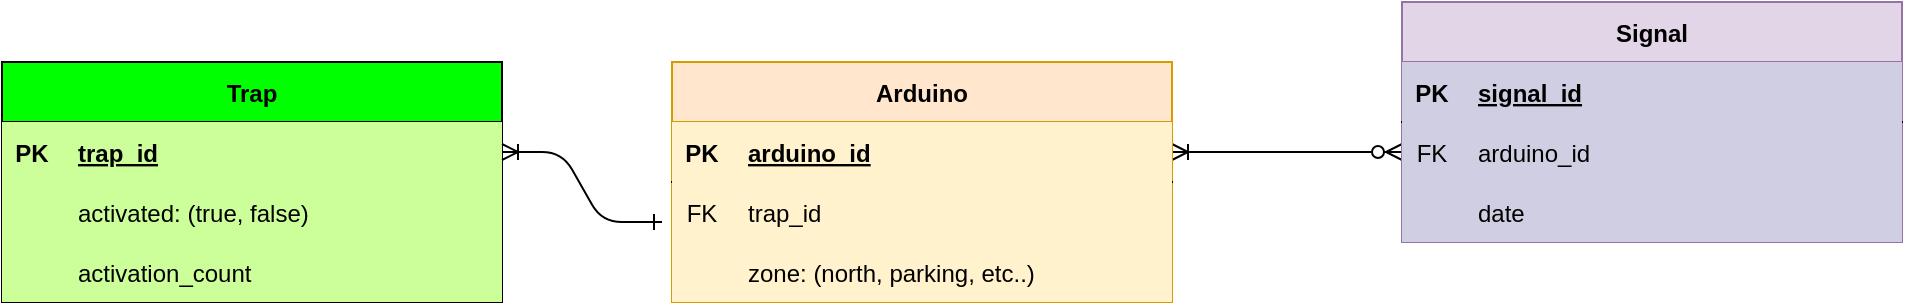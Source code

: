 <mxfile version="14.8.4" type="github">
  <diagram id="R2lEEEUBdFMjLlhIrx00" name="Page-1">
    <mxGraphModel dx="868" dy="482" grid="1" gridSize="10" guides="1" tooltips="1" connect="1" arrows="1" fold="1" page="1" pageScale="1" pageWidth="850" pageHeight="1100" math="0" shadow="0" extFonts="Permanent Marker^https://fonts.googleapis.com/css?family=Permanent+Marker">
      <root>
        <mxCell id="0" />
        <mxCell id="1" parent="0" />
        <mxCell id="C-vyLk0tnHw3VtMMgP7b-12" value="" style="edgeStyle=entityRelationEdgeStyle;endArrow=ERzeroToMany;startArrow=ERoneToMany;endFill=1;startFill=0;entryX=0;entryY=0.5;entryDx=0;entryDy=0;exitX=1;exitY=0.5;exitDx=0;exitDy=0;" parent="1" source="FQOK1bycxsz6MAxDcmq3-2" target="1sQJ_mA0ylXvRGgsxD1S-5" edge="1">
          <mxGeometry width="100" height="100" relative="1" as="geometry">
            <mxPoint x="400" y="180" as="sourcePoint" />
            <mxPoint x="560" y="220" as="targetPoint" />
          </mxGeometry>
        </mxCell>
        <mxCell id="C-vyLk0tnHw3VtMMgP7b-2" value="Trap" style="shape=table;startSize=30;container=1;collapsible=1;childLayout=tableLayout;fixedRows=1;rowLines=0;fontStyle=1;align=center;resizeLast=1;fillColor=#00FF00;" parent="1" vertex="1">
          <mxGeometry x="90" y="120" width="250" height="120" as="geometry" />
        </mxCell>
        <mxCell id="C-vyLk0tnHw3VtMMgP7b-3" value="" style="shape=partialRectangle;collapsible=0;dropTarget=0;pointerEvents=0;fillColor=none;points=[[0,0.5],[1,0.5]];portConstraint=eastwest;top=0;left=0;right=0;bottom=1;" parent="C-vyLk0tnHw3VtMMgP7b-2" vertex="1">
          <mxGeometry y="30" width="250" height="30" as="geometry" />
        </mxCell>
        <mxCell id="C-vyLk0tnHw3VtMMgP7b-4" value="PK" style="shape=partialRectangle;overflow=hidden;connectable=0;fillColor=#CCFF99;top=0;left=0;bottom=0;right=0;fontStyle=1;" parent="C-vyLk0tnHw3VtMMgP7b-3" vertex="1">
          <mxGeometry width="30" height="30" as="geometry" />
        </mxCell>
        <mxCell id="C-vyLk0tnHw3VtMMgP7b-5" value="trap_id" style="shape=partialRectangle;overflow=hidden;connectable=0;fillColor=#CCFF99;top=0;left=0;bottom=0;right=0;align=left;spacingLeft=6;fontStyle=5;" parent="C-vyLk0tnHw3VtMMgP7b-3" vertex="1">
          <mxGeometry x="30" width="220" height="30" as="geometry" />
        </mxCell>
        <mxCell id="1sQJ_mA0ylXvRGgsxD1S-29" value="" style="shape=partialRectangle;collapsible=0;dropTarget=0;pointerEvents=0;fillColor=none;points=[[0,0.5],[1,0.5]];portConstraint=eastwest;top=0;left=0;right=0;bottom=0;" parent="C-vyLk0tnHw3VtMMgP7b-2" vertex="1">
          <mxGeometry y="60" width="250" height="30" as="geometry" />
        </mxCell>
        <mxCell id="1sQJ_mA0ylXvRGgsxD1S-30" value="" style="shape=partialRectangle;overflow=hidden;connectable=0;fillColor=#CCFF99;top=0;left=0;bottom=0;right=0;" parent="1sQJ_mA0ylXvRGgsxD1S-29" vertex="1">
          <mxGeometry width="30" height="30" as="geometry" />
        </mxCell>
        <mxCell id="1sQJ_mA0ylXvRGgsxD1S-31" value="activated: (true, false)" style="shape=partialRectangle;overflow=hidden;connectable=0;fillColor=#CCFF99;top=0;left=0;bottom=0;right=0;align=left;spacingLeft=6;" parent="1sQJ_mA0ylXvRGgsxD1S-29" vertex="1">
          <mxGeometry x="30" width="220" height="30" as="geometry" />
        </mxCell>
        <mxCell id="1sQJ_mA0ylXvRGgsxD1S-32" value="" style="shape=partialRectangle;collapsible=0;dropTarget=0;pointerEvents=0;fillColor=none;points=[[0,0.5],[1,0.5]];portConstraint=eastwest;top=0;left=0;right=0;bottom=0;" parent="C-vyLk0tnHw3VtMMgP7b-2" vertex="1">
          <mxGeometry y="90" width="250" height="30" as="geometry" />
        </mxCell>
        <mxCell id="1sQJ_mA0ylXvRGgsxD1S-33" value="" style="shape=partialRectangle;overflow=hidden;connectable=0;fillColor=#CCFF99;top=0;left=0;bottom=0;right=0;" parent="1sQJ_mA0ylXvRGgsxD1S-32" vertex="1">
          <mxGeometry width="30" height="30" as="geometry" />
        </mxCell>
        <mxCell id="1sQJ_mA0ylXvRGgsxD1S-34" value="activation_count" style="shape=partialRectangle;overflow=hidden;connectable=0;fillColor=#CCFF99;top=0;left=0;bottom=0;right=0;align=left;spacingLeft=6;" parent="1sQJ_mA0ylXvRGgsxD1S-32" vertex="1">
          <mxGeometry x="30" width="220" height="30" as="geometry" />
        </mxCell>
        <mxCell id="1sQJ_mA0ylXvRGgsxD1S-1" value="Signal" style="shape=table;startSize=30;container=1;collapsible=1;childLayout=tableLayout;fixedRows=1;rowLines=0;fontStyle=1;align=center;resizeLast=1;fillColor=#e1d5e7;strokeColor=#9673a6;" parent="1" vertex="1">
          <mxGeometry x="790" y="90" width="250" height="120" as="geometry" />
        </mxCell>
        <mxCell id="1sQJ_mA0ylXvRGgsxD1S-2" value="" style="shape=partialRectangle;collapsible=0;dropTarget=0;pointerEvents=0;fillColor=none;points=[[0,0.5],[1,0.5]];portConstraint=eastwest;top=0;left=0;right=0;bottom=1;" parent="1sQJ_mA0ylXvRGgsxD1S-1" vertex="1">
          <mxGeometry y="30" width="250" height="30" as="geometry" />
        </mxCell>
        <mxCell id="1sQJ_mA0ylXvRGgsxD1S-3" value="PK" style="shape=partialRectangle;overflow=hidden;connectable=0;fillColor=#d0cee2;top=0;left=0;bottom=0;right=0;fontStyle=1;strokeColor=#56517e;" parent="1sQJ_mA0ylXvRGgsxD1S-2" vertex="1">
          <mxGeometry width="30" height="30" as="geometry" />
        </mxCell>
        <mxCell id="1sQJ_mA0ylXvRGgsxD1S-4" value="signal_id" style="shape=partialRectangle;overflow=hidden;connectable=0;fillColor=#d0cee2;top=0;left=0;bottom=0;right=0;align=left;spacingLeft=6;fontStyle=5;strokeColor=#56517e;" parent="1sQJ_mA0ylXvRGgsxD1S-2" vertex="1">
          <mxGeometry x="30" width="220" height="30" as="geometry" />
        </mxCell>
        <mxCell id="1sQJ_mA0ylXvRGgsxD1S-5" value="" style="shape=partialRectangle;collapsible=0;dropTarget=0;pointerEvents=0;fillColor=none;points=[[0,0.5],[1,0.5]];portConstraint=eastwest;top=0;left=0;right=0;bottom=0;" parent="1sQJ_mA0ylXvRGgsxD1S-1" vertex="1">
          <mxGeometry y="60" width="250" height="30" as="geometry" />
        </mxCell>
        <mxCell id="1sQJ_mA0ylXvRGgsxD1S-6" value="FK" style="shape=partialRectangle;overflow=hidden;connectable=0;fillColor=#d0cee2;top=0;left=0;bottom=0;right=0;strokeColor=#56517e;" parent="1sQJ_mA0ylXvRGgsxD1S-5" vertex="1">
          <mxGeometry width="30" height="30" as="geometry" />
        </mxCell>
        <mxCell id="1sQJ_mA0ylXvRGgsxD1S-7" value="arduino_id" style="shape=partialRectangle;overflow=hidden;connectable=0;fillColor=#d0cee2;top=0;left=0;bottom=0;right=0;align=left;spacingLeft=6;strokeColor=#56517e;" parent="1sQJ_mA0ylXvRGgsxD1S-5" vertex="1">
          <mxGeometry x="30" width="220" height="30" as="geometry" />
        </mxCell>
        <mxCell id="FQOK1bycxsz6MAxDcmq3-15" value="" style="shape=partialRectangle;collapsible=0;dropTarget=0;pointerEvents=0;fillColor=none;points=[[0,0.5],[1,0.5]];portConstraint=eastwest;top=0;left=0;right=0;bottom=0;" parent="1sQJ_mA0ylXvRGgsxD1S-1" vertex="1">
          <mxGeometry y="90" width="250" height="30" as="geometry" />
        </mxCell>
        <mxCell id="FQOK1bycxsz6MAxDcmq3-16" value="" style="shape=partialRectangle;overflow=hidden;connectable=0;fillColor=#d0cee2;top=0;left=0;bottom=0;right=0;strokeColor=#56517e;" parent="FQOK1bycxsz6MAxDcmq3-15" vertex="1">
          <mxGeometry width="30" height="30" as="geometry" />
        </mxCell>
        <mxCell id="FQOK1bycxsz6MAxDcmq3-17" value="date" style="shape=partialRectangle;overflow=hidden;connectable=0;fillColor=#d0cee2;top=0;left=0;bottom=0;right=0;align=left;spacingLeft=6;strokeColor=#56517e;" parent="FQOK1bycxsz6MAxDcmq3-15" vertex="1">
          <mxGeometry x="30" width="220" height="30" as="geometry" />
        </mxCell>
        <mxCell id="FQOK1bycxsz6MAxDcmq3-1" value="Arduino" style="shape=table;startSize=30;container=1;collapsible=1;childLayout=tableLayout;fixedRows=1;rowLines=0;fontStyle=1;align=center;resizeLast=1;fillColor=#ffe6cc;strokeColor=#d79b00;" parent="1" vertex="1">
          <mxGeometry x="425" y="120" width="250" height="120" as="geometry" />
        </mxCell>
        <mxCell id="FQOK1bycxsz6MAxDcmq3-2" value="" style="shape=partialRectangle;collapsible=0;dropTarget=0;pointerEvents=0;fillColor=none;points=[[0,0.5],[1,0.5]];portConstraint=eastwest;top=0;left=0;right=0;bottom=1;" parent="FQOK1bycxsz6MAxDcmq3-1" vertex="1">
          <mxGeometry y="30" width="250" height="30" as="geometry" />
        </mxCell>
        <mxCell id="FQOK1bycxsz6MAxDcmq3-3" value="PK" style="shape=partialRectangle;overflow=hidden;connectable=0;fillColor=#fff2cc;top=0;left=0;bottom=0;right=0;fontStyle=1;strokeColor=#d6b656;" parent="FQOK1bycxsz6MAxDcmq3-2" vertex="1">
          <mxGeometry width="30" height="30" as="geometry" />
        </mxCell>
        <mxCell id="FQOK1bycxsz6MAxDcmq3-4" value="arduino_id" style="shape=partialRectangle;overflow=hidden;connectable=0;fillColor=#fff2cc;top=0;left=0;bottom=0;right=0;align=left;spacingLeft=6;fontStyle=5;strokeColor=#d6b656;" parent="FQOK1bycxsz6MAxDcmq3-2" vertex="1">
          <mxGeometry x="30" width="220" height="30" as="geometry" />
        </mxCell>
        <mxCell id="FQOK1bycxsz6MAxDcmq3-11" value="" style="shape=partialRectangle;collapsible=0;dropTarget=0;pointerEvents=0;fillColor=none;points=[[0,0.5],[1,0.5]];portConstraint=eastwest;top=0;left=0;right=0;bottom=0;" parent="FQOK1bycxsz6MAxDcmq3-1" vertex="1">
          <mxGeometry y="60" width="250" height="30" as="geometry" />
        </mxCell>
        <mxCell id="FQOK1bycxsz6MAxDcmq3-12" value="FK" style="shape=partialRectangle;overflow=hidden;connectable=0;fillColor=#fff2cc;top=0;left=0;bottom=0;right=0;strokeColor=#d6b656;" parent="FQOK1bycxsz6MAxDcmq3-11" vertex="1">
          <mxGeometry width="30" height="30" as="geometry" />
        </mxCell>
        <mxCell id="FQOK1bycxsz6MAxDcmq3-13" value="trap_id" style="shape=partialRectangle;overflow=hidden;connectable=0;fillColor=#fff2cc;top=0;left=0;bottom=0;right=0;align=left;spacingLeft=6;strokeColor=#d6b656;" parent="FQOK1bycxsz6MAxDcmq3-11" vertex="1">
          <mxGeometry x="30" width="220" height="30" as="geometry" />
        </mxCell>
        <mxCell id="FQOK1bycxsz6MAxDcmq3-5" value="" style="shape=partialRectangle;collapsible=0;dropTarget=0;pointerEvents=0;fillColor=none;points=[[0,0.5],[1,0.5]];portConstraint=eastwest;top=0;left=0;right=0;bottom=0;" parent="FQOK1bycxsz6MAxDcmq3-1" vertex="1">
          <mxGeometry y="90" width="250" height="30" as="geometry" />
        </mxCell>
        <mxCell id="FQOK1bycxsz6MAxDcmq3-6" value="" style="shape=partialRectangle;overflow=hidden;connectable=0;fillColor=#fff2cc;top=0;left=0;bottom=0;right=0;strokeColor=#d6b656;" parent="FQOK1bycxsz6MAxDcmq3-5" vertex="1">
          <mxGeometry width="30" height="30" as="geometry" />
        </mxCell>
        <mxCell id="FQOK1bycxsz6MAxDcmq3-7" value="zone: (north, parking, etc..)" style="shape=partialRectangle;overflow=hidden;connectable=0;fillColor=#fff2cc;top=0;left=0;bottom=0;right=0;align=left;spacingLeft=6;strokeColor=#d6b656;" parent="FQOK1bycxsz6MAxDcmq3-5" vertex="1">
          <mxGeometry x="30" width="220" height="30" as="geometry" />
        </mxCell>
        <mxCell id="FQOK1bycxsz6MAxDcmq3-14" value="" style="edgeStyle=entityRelationEdgeStyle;endArrow=ERone;startArrow=ERoneToMany;endFill=0;startFill=0;" parent="1" source="C-vyLk0tnHw3VtMMgP7b-3" edge="1">
          <mxGeometry width="100" height="100" relative="1" as="geometry">
            <mxPoint x="370" y="165" as="sourcePoint" />
            <mxPoint x="420" y="200" as="targetPoint" />
          </mxGeometry>
        </mxCell>
      </root>
    </mxGraphModel>
  </diagram>
</mxfile>
